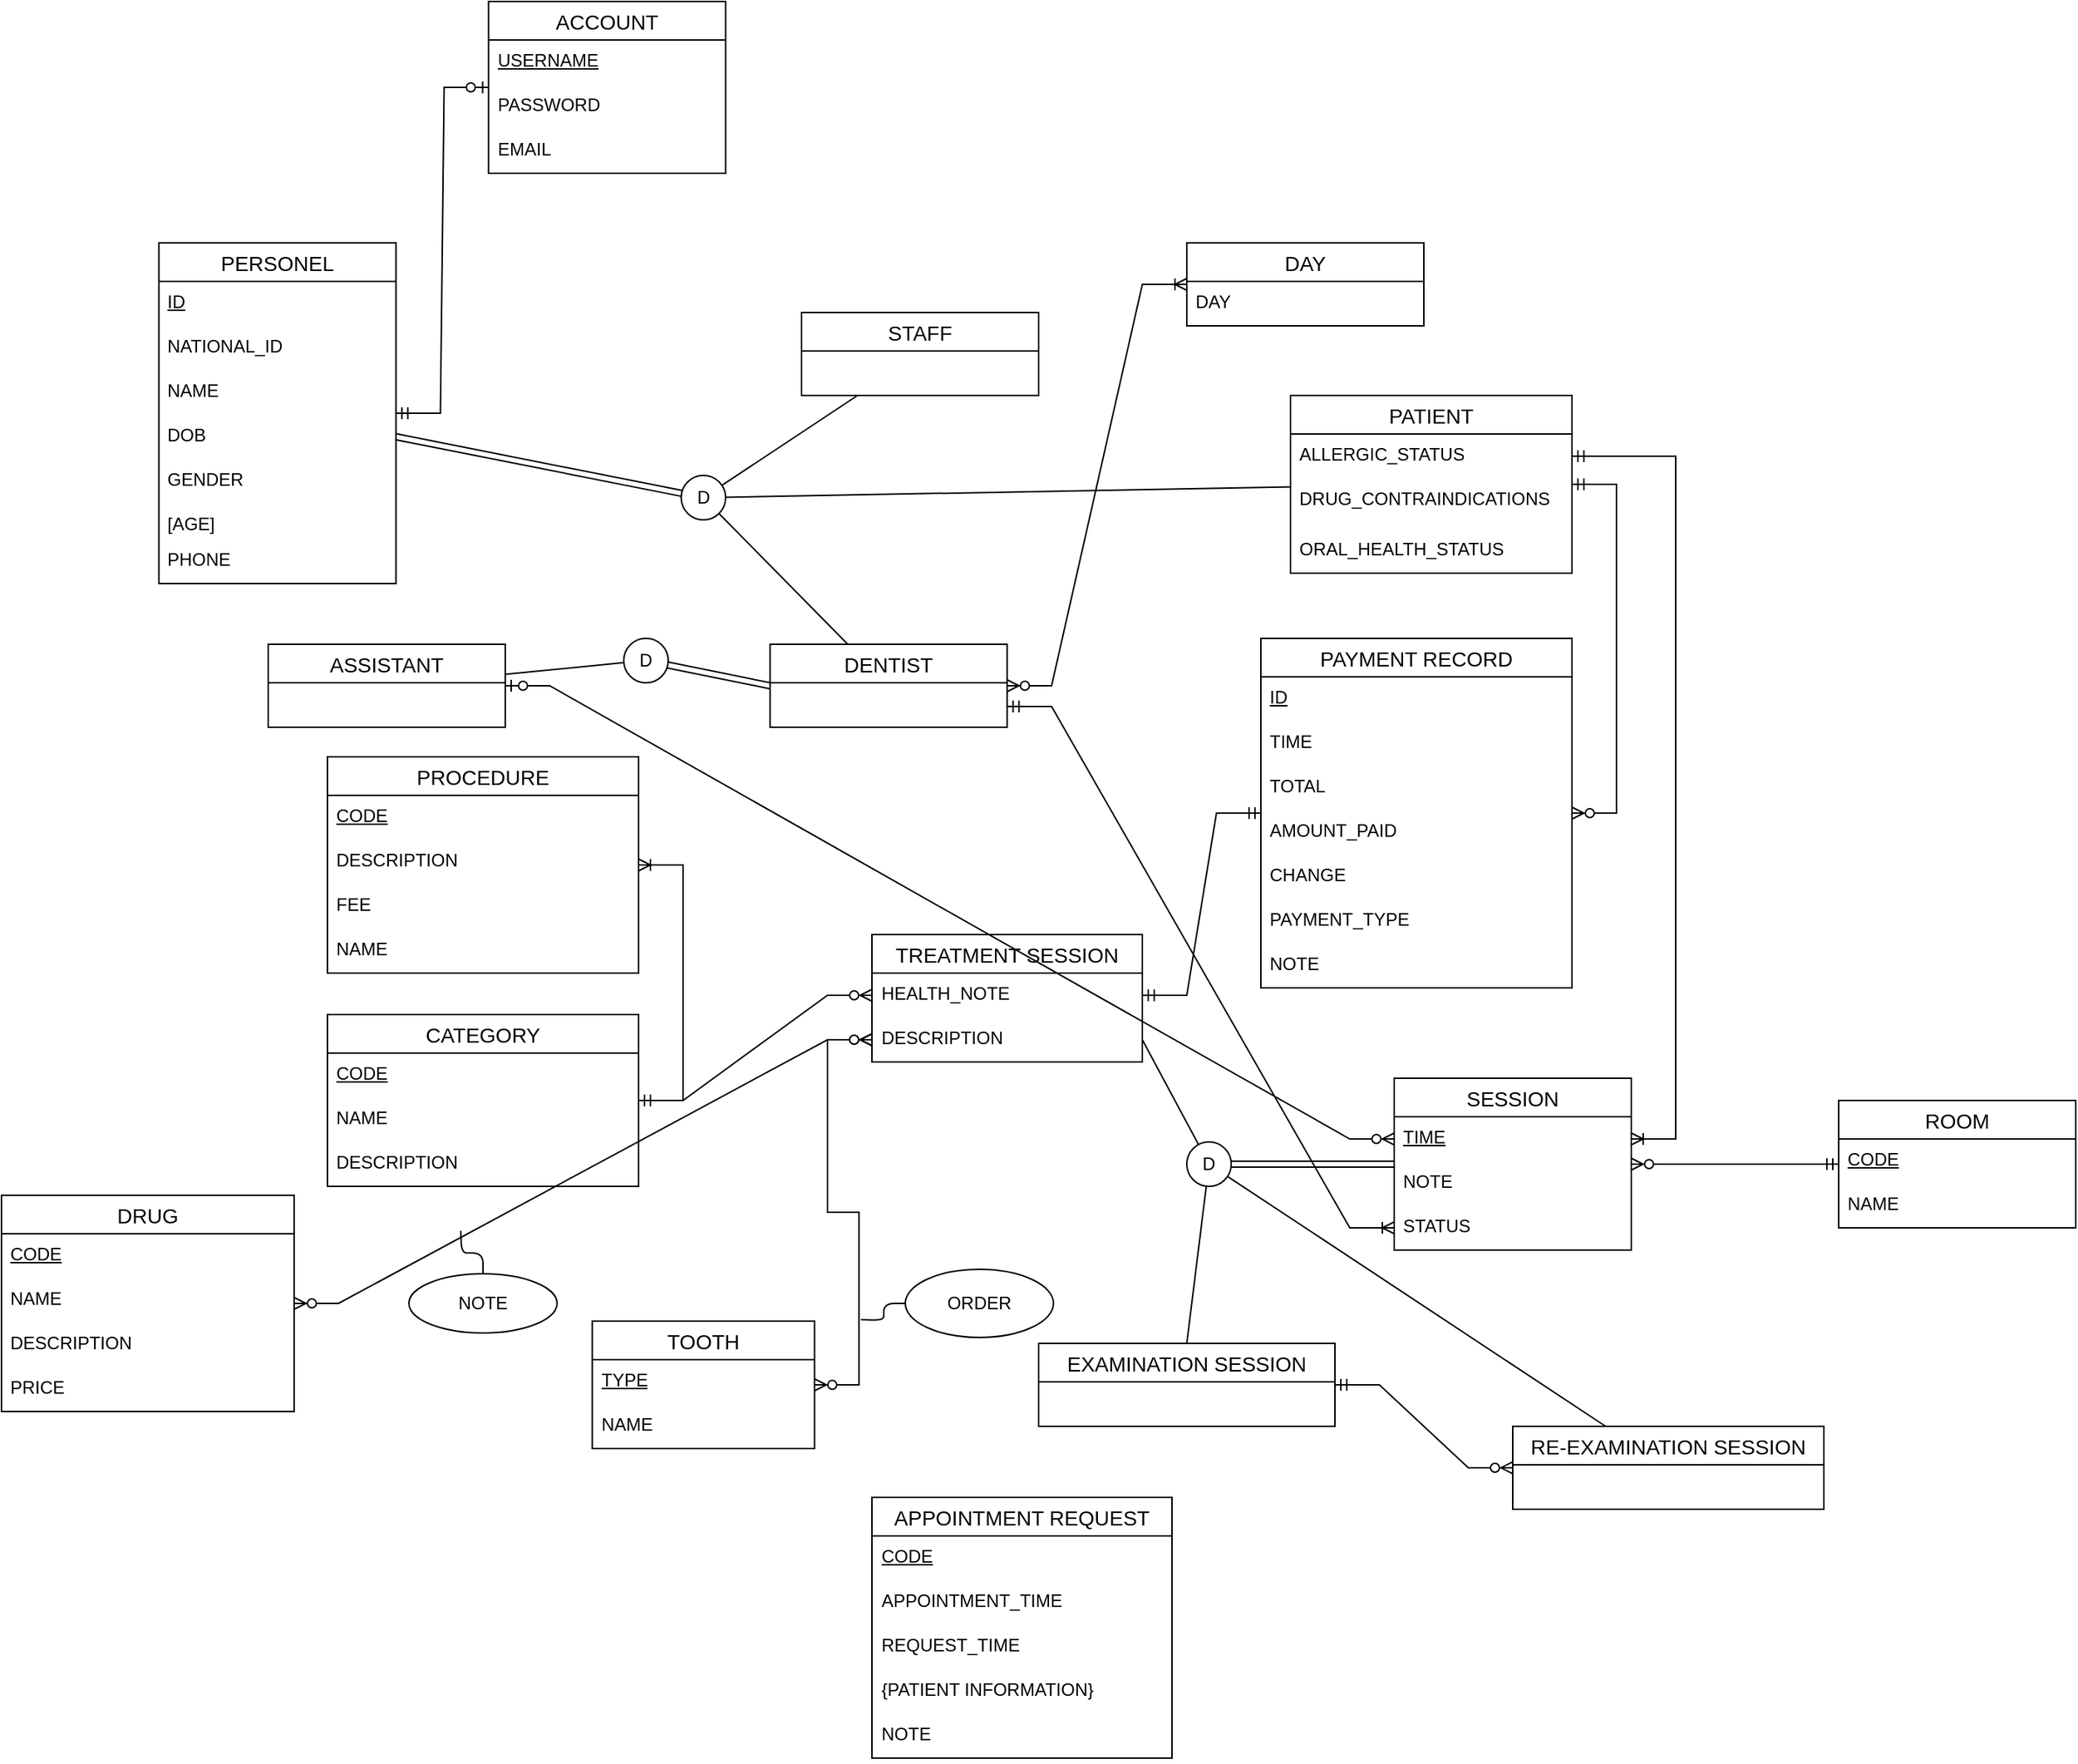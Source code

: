 <mxfile version="21.6.5" type="device">
  <diagram name="Page-1" id="1ZqelRtR58Mp4bGrBmQF">
    <mxGraphModel dx="1105" dy="656" grid="1" gridSize="10" guides="1" tooltips="1" connect="1" arrows="1" fold="1" page="1" pageScale="1" pageWidth="850" pageHeight="1100" background="none" math="0" shadow="0">
      <root>
        <mxCell id="0" />
        <mxCell id="1" parent="0" />
        <mxCell id="TScpjYr6p5Fea-ma_9VI-13" value="DENTIST" style="swimlane;fontStyle=0;childLayout=stackLayout;horizontal=1;startSize=26;horizontalStack=0;resizeParent=1;resizeParentMax=0;resizeLast=0;collapsible=1;marginBottom=0;align=center;fontSize=14;" parent="1" vertex="1">
          <mxGeometry x="648.75" y="1044" width="160" height="56" as="geometry" />
        </mxCell>
        <mxCell id="TScpjYr6p5Fea-ma_9VI-52" value="ROOM" style="swimlane;fontStyle=0;childLayout=stackLayout;horizontal=1;startSize=26;horizontalStack=0;resizeParent=1;resizeParentMax=0;resizeLast=0;collapsible=1;marginBottom=0;align=center;fontSize=14;" parent="1" vertex="1">
          <mxGeometry x="1370" y="1352" width="160" height="86" as="geometry" />
        </mxCell>
        <mxCell id="TScpjYr6p5Fea-ma_9VI-53" value="&lt;u&gt;CODE&lt;/u&gt;" style="text;strokeColor=none;fillColor=none;spacingLeft=4;spacingRight=4;overflow=hidden;rotatable=0;points=[[0,0.5],[1,0.5]];portConstraint=eastwest;fontSize=12;whiteSpace=wrap;html=1;" parent="TScpjYr6p5Fea-ma_9VI-52" vertex="1">
          <mxGeometry y="26" width="160" height="30" as="geometry" />
        </mxCell>
        <mxCell id="2ctIC8E9U0INF1ZIrR8m-14" value="NAME" style="text;strokeColor=none;fillColor=none;spacingLeft=4;spacingRight=4;overflow=hidden;rotatable=0;points=[[0,0.5],[1,0.5]];portConstraint=eastwest;fontSize=12;whiteSpace=wrap;html=1;" parent="TScpjYr6p5Fea-ma_9VI-52" vertex="1">
          <mxGeometry y="56" width="160" height="30" as="geometry" />
        </mxCell>
        <mxCell id="TScpjYr6p5Fea-ma_9VI-64" value="PATIENT" style="swimlane;fontStyle=0;childLayout=stackLayout;horizontal=1;startSize=26;horizontalStack=0;resizeParent=1;resizeParentMax=0;resizeLast=0;collapsible=1;marginBottom=0;align=center;fontSize=14;" parent="1" vertex="1">
          <mxGeometry x="1000" y="876" width="190" height="120" as="geometry" />
        </mxCell>
        <mxCell id="tFlB_O44RkPan1QI3NoO-107" value="ALLERGIC_STATUS" style="text;strokeColor=none;fillColor=none;spacingLeft=4;spacingRight=4;overflow=hidden;rotatable=0;points=[[0,0.5],[1,0.5]];portConstraint=eastwest;fontSize=12;whiteSpace=wrap;html=1;" parent="TScpjYr6p5Fea-ma_9VI-64" vertex="1">
          <mxGeometry y="26" width="190" height="30" as="geometry" />
        </mxCell>
        <mxCell id="tFlB_O44RkPan1QI3NoO-108" value="DRUG_CONTRAINDICATIONS" style="text;strokeColor=none;fillColor=none;spacingLeft=4;spacingRight=4;overflow=hidden;rotatable=0;points=[[0,0.5],[1,0.5]];portConstraint=eastwest;fontSize=12;whiteSpace=wrap;html=1;" parent="TScpjYr6p5Fea-ma_9VI-64" vertex="1">
          <mxGeometry y="56" width="190" height="34" as="geometry" />
        </mxCell>
        <mxCell id="tFlB_O44RkPan1QI3NoO-109" value="ORAL_HEALTH_STATUS" style="text;strokeColor=none;fillColor=none;spacingLeft=4;spacingRight=4;overflow=hidden;rotatable=0;points=[[0,0.5],[1,0.5]];portConstraint=eastwest;fontSize=12;whiteSpace=wrap;html=1;" parent="TScpjYr6p5Fea-ma_9VI-64" vertex="1">
          <mxGeometry y="90" width="190" height="30" as="geometry" />
        </mxCell>
        <mxCell id="TScpjYr6p5Fea-ma_9VI-93" value="PAYMENT RECORD" style="swimlane;fontStyle=0;childLayout=stackLayout;horizontal=1;startSize=26;horizontalStack=0;resizeParent=1;resizeParentMax=0;resizeLast=0;collapsible=1;marginBottom=0;align=center;fontSize=14;" parent="1" vertex="1">
          <mxGeometry x="980" y="1040" width="210" height="236" as="geometry" />
        </mxCell>
        <mxCell id="2ctIC8E9U0INF1ZIrR8m-19" value="&lt;u&gt;ID&lt;/u&gt;" style="text;strokeColor=none;fillColor=none;spacingLeft=4;spacingRight=4;overflow=hidden;rotatable=0;points=[[0,0.5],[1,0.5]];portConstraint=eastwest;fontSize=12;whiteSpace=wrap;html=1;" parent="TScpjYr6p5Fea-ma_9VI-93" vertex="1">
          <mxGeometry y="26" width="210" height="30" as="geometry" />
        </mxCell>
        <mxCell id="TScpjYr6p5Fea-ma_9VI-94" value="TIME" style="text;strokeColor=none;fillColor=none;spacingLeft=4;spacingRight=4;overflow=hidden;rotatable=0;points=[[0,0.5],[1,0.5]];portConstraint=eastwest;fontSize=12;whiteSpace=wrap;html=1;" parent="TScpjYr6p5Fea-ma_9VI-93" vertex="1">
          <mxGeometry y="56" width="210" height="30" as="geometry" />
        </mxCell>
        <mxCell id="TScpjYr6p5Fea-ma_9VI-95" value="TOTAL" style="text;strokeColor=none;fillColor=none;spacingLeft=4;spacingRight=4;overflow=hidden;rotatable=0;points=[[0,0.5],[1,0.5]];portConstraint=eastwest;fontSize=12;whiteSpace=wrap;html=1;" parent="TScpjYr6p5Fea-ma_9VI-93" vertex="1">
          <mxGeometry y="86" width="210" height="30" as="geometry" />
        </mxCell>
        <mxCell id="TScpjYr6p5Fea-ma_9VI-96" value="AMOUNT_PAID" style="text;strokeColor=none;fillColor=none;spacingLeft=4;spacingRight=4;overflow=hidden;rotatable=0;points=[[0,0.5],[1,0.5]];portConstraint=eastwest;fontSize=12;whiteSpace=wrap;html=1;" parent="TScpjYr6p5Fea-ma_9VI-93" vertex="1">
          <mxGeometry y="116" width="210" height="30" as="geometry" />
        </mxCell>
        <mxCell id="TScpjYr6p5Fea-ma_9VI-97" value="CHANGE" style="text;strokeColor=none;fillColor=none;spacingLeft=4;spacingRight=4;overflow=hidden;rotatable=0;points=[[0,0.5],[1,0.5]];portConstraint=eastwest;fontSize=12;whiteSpace=wrap;html=1;" parent="TScpjYr6p5Fea-ma_9VI-93" vertex="1">
          <mxGeometry y="146" width="210" height="30" as="geometry" />
        </mxCell>
        <mxCell id="TScpjYr6p5Fea-ma_9VI-98" value="PAYMENT_TYPE" style="text;strokeColor=none;fillColor=none;spacingLeft=4;spacingRight=4;overflow=hidden;rotatable=0;points=[[0,0.5],[1,0.5]];portConstraint=eastwest;fontSize=12;whiteSpace=wrap;html=1;" parent="TScpjYr6p5Fea-ma_9VI-93" vertex="1">
          <mxGeometry y="176" width="210" height="30" as="geometry" />
        </mxCell>
        <mxCell id="4" value="NOTE" style="text;strokeColor=none;fillColor=none;spacingLeft=4;spacingRight=4;overflow=hidden;rotatable=0;points=[[0,0.5],[1,0.5]];portConstraint=eastwest;fontSize=12;whiteSpace=wrap;html=1;" parent="TScpjYr6p5Fea-ma_9VI-93" vertex="1">
          <mxGeometry y="206" width="210" height="30" as="geometry" />
        </mxCell>
        <mxCell id="TScpjYr6p5Fea-ma_9VI-100" value="APPOINTMENT REQUEST" style="swimlane;fontStyle=0;childLayout=stackLayout;horizontal=1;startSize=26;horizontalStack=0;resizeParent=1;resizeParentMax=0;resizeLast=0;collapsible=1;marginBottom=0;align=center;fontSize=14;" parent="1" vertex="1">
          <mxGeometry x="717.5" y="1620" width="202.5" height="176" as="geometry" />
        </mxCell>
        <mxCell id="tFlB_O44RkPan1QI3NoO-69" value="&lt;u&gt;CODE&lt;/u&gt;" style="text;strokeColor=none;fillColor=none;spacingLeft=4;spacingRight=4;overflow=hidden;rotatable=0;points=[[0,0.5],[1,0.5]];portConstraint=eastwest;fontSize=12;whiteSpace=wrap;html=1;" parent="TScpjYr6p5Fea-ma_9VI-100" vertex="1">
          <mxGeometry y="26" width="202.5" height="30" as="geometry" />
        </mxCell>
        <mxCell id="2ctIC8E9U0INF1ZIrR8m-20" value="&lt;span&gt;APPOINTMENT_TIME&lt;/span&gt;" style="text;strokeColor=none;fillColor=none;spacingLeft=4;spacingRight=4;overflow=hidden;rotatable=0;points=[[0,0.5],[1,0.5]];portConstraint=eastwest;fontSize=12;whiteSpace=wrap;html=1;fontStyle=0" parent="TScpjYr6p5Fea-ma_9VI-100" vertex="1">
          <mxGeometry y="56" width="202.5" height="30" as="geometry" />
        </mxCell>
        <mxCell id="tFlB_O44RkPan1QI3NoO-141" value="REQUEST_TIME" style="text;strokeColor=none;fillColor=none;spacingLeft=4;spacingRight=4;overflow=hidden;rotatable=0;points=[[0,0.5],[1,0.5]];portConstraint=eastwest;fontSize=12;whiteSpace=wrap;html=1;fontStyle=0" parent="TScpjYr6p5Fea-ma_9VI-100" vertex="1">
          <mxGeometry y="86" width="202.5" height="30" as="geometry" />
        </mxCell>
        <mxCell id="TScpjYr6p5Fea-ma_9VI-101" value="{PATIENT INFORMATION}" style="text;strokeColor=none;fillColor=none;spacingLeft=4;spacingRight=4;overflow=hidden;rotatable=0;points=[[0,0.5],[1,0.5]];portConstraint=eastwest;fontSize=12;whiteSpace=wrap;html=1;" parent="TScpjYr6p5Fea-ma_9VI-100" vertex="1">
          <mxGeometry y="116" width="202.5" height="30" as="geometry" />
        </mxCell>
        <mxCell id="tFlB_O44RkPan1QI3NoO-68" value="NOTE" style="text;strokeColor=none;fillColor=none;spacingLeft=4;spacingRight=4;overflow=hidden;rotatable=0;points=[[0,0.5],[1,0.5]];portConstraint=eastwest;fontSize=12;whiteSpace=wrap;html=1;" parent="TScpjYr6p5Fea-ma_9VI-100" vertex="1">
          <mxGeometry y="146" width="202.5" height="30" as="geometry" />
        </mxCell>
        <mxCell id="2ctIC8E9U0INF1ZIrR8m-1" value="STAFF" style="swimlane;fontStyle=0;childLayout=stackLayout;horizontal=1;startSize=26;horizontalStack=0;resizeParent=1;resizeParentMax=0;resizeLast=0;collapsible=1;marginBottom=0;align=center;fontSize=14;" parent="1" vertex="1">
          <mxGeometry x="670" y="820" width="160" height="56" as="geometry" />
        </mxCell>
        <mxCell id="2ctIC8E9U0INF1ZIrR8m-5" value="PERSONEL" style="swimlane;fontStyle=0;childLayout=stackLayout;horizontal=1;startSize=26;horizontalStack=0;resizeParent=1;resizeParentMax=0;resizeLast=0;collapsible=1;marginBottom=0;align=center;fontSize=14;" parent="1" vertex="1">
          <mxGeometry x="236.25" y="773" width="160" height="230" as="geometry" />
        </mxCell>
        <mxCell id="2ctIC8E9U0INF1ZIrR8m-6" value="&lt;u&gt;ID&lt;/u&gt;" style="text;strokeColor=none;fillColor=none;spacingLeft=4;spacingRight=4;overflow=hidden;rotatable=0;points=[[0,0.5],[1,0.5]];portConstraint=eastwest;fontSize=12;whiteSpace=wrap;html=1;" parent="2ctIC8E9U0INF1ZIrR8m-5" vertex="1">
          <mxGeometry y="26" width="160" height="30" as="geometry" />
        </mxCell>
        <mxCell id="2ctIC8E9U0INF1ZIrR8m-7" value="NATIONAL_ID" style="text;strokeColor=none;fillColor=none;spacingLeft=4;spacingRight=4;overflow=hidden;rotatable=0;points=[[0,0.5],[1,0.5]];portConstraint=eastwest;fontSize=12;whiteSpace=wrap;html=1;" parent="2ctIC8E9U0INF1ZIrR8m-5" vertex="1">
          <mxGeometry y="56" width="160" height="30" as="geometry" />
        </mxCell>
        <mxCell id="2ctIC8E9U0INF1ZIrR8m-8" value="NAME" style="text;strokeColor=none;fillColor=none;spacingLeft=4;spacingRight=4;overflow=hidden;rotatable=0;points=[[0,0.5],[1,0.5]];portConstraint=eastwest;fontSize=12;whiteSpace=wrap;html=1;" parent="2ctIC8E9U0INF1ZIrR8m-5" vertex="1">
          <mxGeometry y="86" width="160" height="30" as="geometry" />
        </mxCell>
        <mxCell id="2ctIC8E9U0INF1ZIrR8m-11" value="DOB" style="text;strokeColor=none;fillColor=none;spacingLeft=4;spacingRight=4;overflow=hidden;rotatable=0;points=[[0,0.5],[1,0.5]];portConstraint=eastwest;fontSize=12;whiteSpace=wrap;html=1;" parent="2ctIC8E9U0INF1ZIrR8m-5" vertex="1">
          <mxGeometry y="116" width="160" height="30" as="geometry" />
        </mxCell>
        <mxCell id="tFlB_O44RkPan1QI3NoO-49" value="GENDER" style="text;strokeColor=none;fillColor=none;spacingLeft=4;spacingRight=4;overflow=hidden;rotatable=0;points=[[0,0.5],[1,0.5]];portConstraint=eastwest;fontSize=12;whiteSpace=wrap;html=1;" parent="2ctIC8E9U0INF1ZIrR8m-5" vertex="1">
          <mxGeometry y="146" width="160" height="30" as="geometry" />
        </mxCell>
        <mxCell id="tFlB_O44RkPan1QI3NoO-117" value="[AGE]" style="text;strokeColor=none;fillColor=none;spacingLeft=4;spacingRight=4;overflow=hidden;rotatable=0;points=[[0,0.5],[1,0.5]];portConstraint=eastwest;fontSize=12;whiteSpace=wrap;html=1;" parent="2ctIC8E9U0INF1ZIrR8m-5" vertex="1">
          <mxGeometry y="176" width="160" height="24" as="geometry" />
        </mxCell>
        <mxCell id="3" value="PHONE" style="text;strokeColor=none;fillColor=none;spacingLeft=4;spacingRight=4;overflow=hidden;rotatable=0;points=[[0,0.5],[1,0.5]];portConstraint=eastwest;fontSize=12;whiteSpace=wrap;html=1;" parent="2ctIC8E9U0INF1ZIrR8m-5" vertex="1">
          <mxGeometry y="200" width="160" height="30" as="geometry" />
        </mxCell>
        <mxCell id="2ctIC8E9U0INF1ZIrR8m-22" value="DAY" style="swimlane;fontStyle=0;childLayout=stackLayout;horizontal=1;startSize=26;horizontalStack=0;resizeParent=1;resizeParentMax=0;resizeLast=0;collapsible=1;marginBottom=0;align=center;fontSize=14;" parent="1" vertex="1">
          <mxGeometry x="930" y="773" width="160" height="56" as="geometry" />
        </mxCell>
        <mxCell id="2ctIC8E9U0INF1ZIrR8m-23" value="DAY" style="text;strokeColor=none;fillColor=none;spacingLeft=4;spacingRight=4;overflow=hidden;rotatable=0;points=[[0,0.5],[1,0.5]];portConstraint=eastwest;fontSize=12;whiteSpace=wrap;html=1;" parent="2ctIC8E9U0INF1ZIrR8m-22" vertex="1">
          <mxGeometry y="26" width="160" height="30" as="geometry" />
        </mxCell>
        <mxCell id="tFlB_O44RkPan1QI3NoO-11" value="TREATMENT SESSION" style="swimlane;fontStyle=0;childLayout=stackLayout;horizontal=1;startSize=26;horizontalStack=0;resizeParent=1;resizeParentMax=0;resizeLast=0;collapsible=1;marginBottom=0;align=center;fontSize=14;" parent="1" vertex="1">
          <mxGeometry x="717.5" y="1240" width="182.5" height="86" as="geometry" />
        </mxCell>
        <mxCell id="tFlB_O44RkPan1QI3NoO-12" value="HEALTH_NOTE" style="text;strokeColor=none;fillColor=none;spacingLeft=4;spacingRight=4;overflow=hidden;rotatable=0;points=[[0,0.5],[1,0.5]];portConstraint=eastwest;fontSize=12;whiteSpace=wrap;html=1;" parent="tFlB_O44RkPan1QI3NoO-11" vertex="1">
          <mxGeometry y="26" width="182.5" height="30" as="geometry" />
        </mxCell>
        <mxCell id="tFlB_O44RkPan1QI3NoO-96" value="DESCRIPTION" style="text;strokeColor=none;fillColor=none;spacingLeft=4;spacingRight=4;overflow=hidden;rotatable=0;points=[[0,0.5],[1,0.5]];portConstraint=eastwest;fontSize=12;whiteSpace=wrap;html=1;" parent="tFlB_O44RkPan1QI3NoO-11" vertex="1">
          <mxGeometry y="56" width="182.5" height="30" as="geometry" />
        </mxCell>
        <mxCell id="tFlB_O44RkPan1QI3NoO-19" value="CATEGORY" style="swimlane;fontStyle=0;childLayout=stackLayout;horizontal=1;startSize=26;horizontalStack=0;resizeParent=1;resizeParentMax=0;resizeLast=0;collapsible=1;marginBottom=0;align=center;fontSize=14;" parent="1" vertex="1">
          <mxGeometry x="350" y="1294" width="210" height="116" as="geometry" />
        </mxCell>
        <mxCell id="tFlB_O44RkPan1QI3NoO-20" value="&lt;u&gt;CODE&lt;/u&gt;" style="text;strokeColor=none;fillColor=none;spacingLeft=4;spacingRight=4;overflow=hidden;rotatable=0;points=[[0,0.5],[1,0.5]];portConstraint=eastwest;fontSize=12;whiteSpace=wrap;html=1;" parent="tFlB_O44RkPan1QI3NoO-19" vertex="1">
          <mxGeometry y="26" width="210" height="30" as="geometry" />
        </mxCell>
        <mxCell id="dPmDBc9KIw9kbBb1pNCt-47" value="NAME" style="text;strokeColor=none;fillColor=none;spacingLeft=4;spacingRight=4;overflow=hidden;rotatable=0;points=[[0,0.5],[1,0.5]];portConstraint=eastwest;fontSize=12;whiteSpace=wrap;html=1;" parent="tFlB_O44RkPan1QI3NoO-19" vertex="1">
          <mxGeometry y="56" width="210" height="30" as="geometry" />
        </mxCell>
        <mxCell id="rTvoOdT0h46K-Jxe7cBr-51" value="DESCRIPTION" style="text;strokeColor=none;fillColor=none;spacingLeft=4;spacingRight=4;overflow=hidden;rotatable=0;points=[[0,0.5],[1,0.5]];portConstraint=eastwest;fontSize=12;whiteSpace=wrap;html=1;" vertex="1" parent="tFlB_O44RkPan1QI3NoO-19">
          <mxGeometry y="86" width="210" height="30" as="geometry" />
        </mxCell>
        <mxCell id="tFlB_O44RkPan1QI3NoO-21" value="PROCEDURE" style="swimlane;fontStyle=0;childLayout=stackLayout;horizontal=1;startSize=26;horizontalStack=0;resizeParent=1;resizeParentMax=0;resizeLast=0;collapsible=1;marginBottom=0;align=center;fontSize=14;" parent="1" vertex="1">
          <mxGeometry x="350" y="1120" width="210" height="146" as="geometry" />
        </mxCell>
        <mxCell id="tFlB_O44RkPan1QI3NoO-22" value="&lt;u&gt;CODE&lt;/u&gt;" style="text;strokeColor=none;fillColor=none;spacingLeft=4;spacingRight=4;overflow=hidden;rotatable=0;points=[[0,0.5],[1,0.5]];portConstraint=eastwest;fontSize=12;whiteSpace=wrap;html=1;" parent="tFlB_O44RkPan1QI3NoO-21" vertex="1">
          <mxGeometry y="26" width="210" height="30" as="geometry" />
        </mxCell>
        <mxCell id="tFlB_O44RkPan1QI3NoO-23" value="DESCRIPTION" style="text;strokeColor=none;fillColor=none;spacingLeft=4;spacingRight=4;overflow=hidden;rotatable=0;points=[[0,0.5],[1,0.5]];portConstraint=eastwest;fontSize=12;whiteSpace=wrap;html=1;" parent="tFlB_O44RkPan1QI3NoO-21" vertex="1">
          <mxGeometry y="56" width="210" height="30" as="geometry" />
        </mxCell>
        <mxCell id="tFlB_O44RkPan1QI3NoO-27" value="FEE" style="text;strokeColor=none;fillColor=none;spacingLeft=4;spacingRight=4;overflow=hidden;rotatable=0;points=[[0,0.5],[1,0.5]];portConstraint=eastwest;fontSize=12;whiteSpace=wrap;html=1;" parent="tFlB_O44RkPan1QI3NoO-21" vertex="1">
          <mxGeometry y="86" width="210" height="30" as="geometry" />
        </mxCell>
        <mxCell id="rTvoOdT0h46K-Jxe7cBr-52" value="NAME" style="text;strokeColor=none;fillColor=none;spacingLeft=4;spacingRight=4;overflow=hidden;rotatable=0;points=[[0,0.5],[1,0.5]];portConstraint=eastwest;fontSize=12;whiteSpace=wrap;html=1;" vertex="1" parent="tFlB_O44RkPan1QI3NoO-21">
          <mxGeometry y="116" width="210" height="30" as="geometry" />
        </mxCell>
        <mxCell id="tFlB_O44RkPan1QI3NoO-24" value="TOOTH" style="swimlane;fontStyle=0;childLayout=stackLayout;horizontal=1;startSize=26;horizontalStack=0;resizeParent=1;resizeParentMax=0;resizeLast=0;collapsible=1;marginBottom=0;align=center;fontSize=14;" parent="1" vertex="1">
          <mxGeometry x="528.75" y="1501" width="150" height="86" as="geometry" />
        </mxCell>
        <mxCell id="tFlB_O44RkPan1QI3NoO-25" value="&lt;u&gt;TYPE&lt;/u&gt;" style="text;strokeColor=none;fillColor=none;spacingLeft=4;spacingRight=4;overflow=hidden;rotatable=0;points=[[0,0.5],[1,0.5]];portConstraint=eastwest;fontSize=12;whiteSpace=wrap;html=1;" parent="tFlB_O44RkPan1QI3NoO-24" vertex="1">
          <mxGeometry y="26" width="150" height="30" as="geometry" />
        </mxCell>
        <mxCell id="rTvoOdT0h46K-Jxe7cBr-54" value="NAME" style="text;strokeColor=none;fillColor=none;spacingLeft=4;spacingRight=4;overflow=hidden;rotatable=0;points=[[0,0.5],[1,0.5]];portConstraint=eastwest;fontSize=12;whiteSpace=wrap;html=1;" vertex="1" parent="tFlB_O44RkPan1QI3NoO-24">
          <mxGeometry y="56" width="150" height="30" as="geometry" />
        </mxCell>
        <mxCell id="tFlB_O44RkPan1QI3NoO-32" value="" style="edgeStyle=entityRelationEdgeStyle;fontSize=12;html=1;endArrow=ERoneToMany;startArrow=ERmandOne;rounded=0;" parent="1" source="tFlB_O44RkPan1QI3NoO-19" target="tFlB_O44RkPan1QI3NoO-21" edge="1">
          <mxGeometry width="100" height="100" relative="1" as="geometry">
            <mxPoint x="670" y="1338" as="sourcePoint" />
            <mxPoint x="870" y="1268" as="targetPoint" />
          </mxGeometry>
        </mxCell>
        <mxCell id="tFlB_O44RkPan1QI3NoO-38" value="ASSISTANT" style="swimlane;fontStyle=0;childLayout=stackLayout;horizontal=1;startSize=26;horizontalStack=0;resizeParent=1;resizeParentMax=0;resizeLast=0;collapsible=1;marginBottom=0;align=center;fontSize=14;" parent="1" vertex="1">
          <mxGeometry x="310" y="1044" width="160" height="56" as="geometry" />
        </mxCell>
        <mxCell id="tFlB_O44RkPan1QI3NoO-40" value="" style="edgeStyle=entityRelationEdgeStyle;fontSize=12;html=1;endArrow=ERoneToMany;startArrow=ERmandOne;rounded=0;exitX=1;exitY=0.75;exitDx=0;exitDy=0;" parent="1" source="TScpjYr6p5Fea-ma_9VI-13" target="rTvoOdT0h46K-Jxe7cBr-49" edge="1">
          <mxGeometry width="100" height="100" relative="1" as="geometry">
            <mxPoint x="840" y="1230" as="sourcePoint" />
            <mxPoint x="940" y="1130" as="targetPoint" />
          </mxGeometry>
        </mxCell>
        <mxCell id="tFlB_O44RkPan1QI3NoO-42" value="ACCOUNT" style="swimlane;fontStyle=0;childLayout=stackLayout;horizontal=1;startSize=26;horizontalStack=0;resizeParent=1;resizeParentMax=0;resizeLast=0;collapsible=1;marginBottom=0;align=center;fontSize=14;" parent="1" vertex="1">
          <mxGeometry x="458.75" y="610" width="160" height="116" as="geometry" />
        </mxCell>
        <mxCell id="tFlB_O44RkPan1QI3NoO-43" value="&lt;u&gt;USERNAME&lt;/u&gt;" style="text;strokeColor=none;fillColor=none;spacingLeft=4;spacingRight=4;overflow=hidden;rotatable=0;points=[[0,0.5],[1,0.5]];portConstraint=eastwest;fontSize=12;whiteSpace=wrap;html=1;" parent="tFlB_O44RkPan1QI3NoO-42" vertex="1">
          <mxGeometry y="26" width="160" height="30" as="geometry" />
        </mxCell>
        <mxCell id="tFlB_O44RkPan1QI3NoO-44" value="PASSWORD" style="text;strokeColor=none;fillColor=none;spacingLeft=4;spacingRight=4;overflow=hidden;rotatable=0;points=[[0,0.5],[1,0.5]];portConstraint=eastwest;fontSize=12;whiteSpace=wrap;html=1;" parent="tFlB_O44RkPan1QI3NoO-42" vertex="1">
          <mxGeometry y="56" width="160" height="30" as="geometry" />
        </mxCell>
        <mxCell id="tFlB_O44RkPan1QI3NoO-47" value="EMAIL" style="text;strokeColor=none;fillColor=none;spacingLeft=4;spacingRight=4;overflow=hidden;rotatable=0;points=[[0,0.5],[1,0.5]];portConstraint=eastwest;fontSize=12;whiteSpace=wrap;html=1;" parent="tFlB_O44RkPan1QI3NoO-42" vertex="1">
          <mxGeometry y="86" width="160" height="30" as="geometry" />
        </mxCell>
        <mxCell id="tFlB_O44RkPan1QI3NoO-51" value="DRUG" style="swimlane;fontStyle=0;childLayout=stackLayout;horizontal=1;startSize=26;horizontalStack=0;resizeParent=1;resizeParentMax=0;resizeLast=0;collapsible=1;marginBottom=0;align=center;fontSize=14;" parent="1" vertex="1">
          <mxGeometry x="130" y="1416" width="197.5" height="146" as="geometry" />
        </mxCell>
        <mxCell id="tFlB_O44RkPan1QI3NoO-52" value="CODE" style="text;strokeColor=none;fillColor=none;spacingLeft=4;spacingRight=4;overflow=hidden;rotatable=0;points=[[0,0.5],[1,0.5]];portConstraint=eastwest;fontSize=12;whiteSpace=wrap;html=1;fontStyle=4" parent="tFlB_O44RkPan1QI3NoO-51" vertex="1">
          <mxGeometry y="26" width="197.5" height="30" as="geometry" />
        </mxCell>
        <mxCell id="tFlB_O44RkPan1QI3NoO-53" value="NAME" style="text;strokeColor=none;fillColor=none;spacingLeft=4;spacingRight=4;overflow=hidden;rotatable=0;points=[[0,0.5],[1,0.5]];portConstraint=eastwest;fontSize=12;whiteSpace=wrap;html=1;" parent="tFlB_O44RkPan1QI3NoO-51" vertex="1">
          <mxGeometry y="56" width="197.5" height="30" as="geometry" />
        </mxCell>
        <mxCell id="tFlB_O44RkPan1QI3NoO-54" value="DESCRIPTION" style="text;strokeColor=none;fillColor=none;spacingLeft=4;spacingRight=4;overflow=hidden;rotatable=0;points=[[0,0.5],[1,0.5]];portConstraint=eastwest;fontSize=12;whiteSpace=wrap;html=1;" parent="tFlB_O44RkPan1QI3NoO-51" vertex="1">
          <mxGeometry y="86" width="197.5" height="30" as="geometry" />
        </mxCell>
        <mxCell id="tFlB_O44RkPan1QI3NoO-101" value="PRICE" style="text;strokeColor=none;fillColor=none;spacingLeft=4;spacingRight=4;overflow=hidden;rotatable=0;points=[[0,0.5],[1,0.5]];portConstraint=eastwest;fontSize=12;whiteSpace=wrap;html=1;" parent="tFlB_O44RkPan1QI3NoO-51" vertex="1">
          <mxGeometry y="116" width="197.5" height="30" as="geometry" />
        </mxCell>
        <mxCell id="tFlB_O44RkPan1QI3NoO-77" value="" style="edgeStyle=entityRelationEdgeStyle;fontSize=12;html=1;endArrow=ERmandOne;startArrow=ERmandOne;rounded=0;" parent="1" source="tFlB_O44RkPan1QI3NoO-12" target="TScpjYr6p5Fea-ma_9VI-93" edge="1">
          <mxGeometry width="100" height="100" relative="1" as="geometry">
            <mxPoint x="900.0" y="1311" as="sourcePoint" />
            <mxPoint x="970" y="818" as="targetPoint" />
          </mxGeometry>
        </mxCell>
        <mxCell id="tFlB_O44RkPan1QI3NoO-89" value="RE-EXAMINATION SESSION" style="swimlane;fontStyle=0;childLayout=stackLayout;horizontal=1;startSize=26;horizontalStack=0;resizeParent=1;resizeParentMax=0;resizeLast=0;collapsible=1;marginBottom=0;align=center;fontSize=14;" parent="1" vertex="1">
          <mxGeometry x="1150" y="1572" width="210" height="56" as="geometry" />
        </mxCell>
        <mxCell id="tFlB_O44RkPan1QI3NoO-97" value="" style="edgeStyle=entityRelationEdgeStyle;fontSize=12;html=1;endArrow=ERzeroToMany;startArrow=ERmandOne;rounded=0;endFill=0;" parent="1" source="tFlB_O44RkPan1QI3NoO-19" target="tFlB_O44RkPan1QI3NoO-12" edge="1">
          <mxGeometry width="100" height="100" relative="1" as="geometry">
            <mxPoint x="650" y="1370" as="sourcePoint" />
            <mxPoint x="690" y="1450" as="targetPoint" />
          </mxGeometry>
        </mxCell>
        <mxCell id="47" style="edgeStyle=orthogonalEdgeStyle;html=1;startArrow=none;startFill=0;endArrow=none;endFill=0;" parent="1" source="tFlB_O44RkPan1QI3NoO-103" edge="1">
          <mxGeometry relative="1" as="geometry">
            <mxPoint x="710" y="1500" as="targetPoint" />
          </mxGeometry>
        </mxCell>
        <mxCell id="tFlB_O44RkPan1QI3NoO-103" value="ORDER" style="ellipse;whiteSpace=wrap;html=1;align=center;" parent="1" vertex="1">
          <mxGeometry x="740" y="1466" width="100" height="46" as="geometry" />
        </mxCell>
        <mxCell id="tFlB_O44RkPan1QI3NoO-122" value="EXAMINATION SESSION" style="swimlane;fontStyle=0;childLayout=stackLayout;horizontal=1;startSize=26;horizontalStack=0;resizeParent=1;resizeParentMax=0;resizeLast=0;collapsible=1;marginBottom=0;align=center;fontSize=14;" parent="1" vertex="1">
          <mxGeometry x="830" y="1516" width="200" height="56" as="geometry" />
        </mxCell>
        <mxCell id="tFlB_O44RkPan1QI3NoO-127" value="SESSION" style="swimlane;fontStyle=0;childLayout=stackLayout;horizontal=1;startSize=26;horizontalStack=0;resizeParent=1;resizeParentMax=0;resizeLast=0;collapsible=1;marginBottom=0;align=center;fontSize=14;" parent="1" vertex="1">
          <mxGeometry x="1070" y="1337" width="160" height="116" as="geometry" />
        </mxCell>
        <mxCell id="tFlB_O44RkPan1QI3NoO-128" value="&lt;u&gt;TIME&lt;/u&gt;" style="text;strokeColor=none;fillColor=none;spacingLeft=4;spacingRight=4;overflow=hidden;rotatable=0;points=[[0,0.5],[1,0.5]];portConstraint=eastwest;fontSize=12;whiteSpace=wrap;html=1;" parent="tFlB_O44RkPan1QI3NoO-127" vertex="1">
          <mxGeometry y="26" width="160" height="30" as="geometry" />
        </mxCell>
        <mxCell id="tFlB_O44RkPan1QI3NoO-136" value="NOTE" style="text;strokeColor=none;fillColor=none;spacingLeft=4;spacingRight=4;overflow=hidden;rotatable=0;points=[[0,0.5],[1,0.5]];portConstraint=eastwest;fontSize=12;whiteSpace=wrap;html=1;" parent="tFlB_O44RkPan1QI3NoO-127" vertex="1">
          <mxGeometry y="56" width="160" height="30" as="geometry" />
        </mxCell>
        <mxCell id="rTvoOdT0h46K-Jxe7cBr-49" value="STATUS" style="text;strokeColor=none;fillColor=none;spacingLeft=4;spacingRight=4;overflow=hidden;rotatable=0;points=[[0,0.5],[1,0.5]];portConstraint=eastwest;fontSize=12;whiteSpace=wrap;html=1;" vertex="1" parent="tFlB_O44RkPan1QI3NoO-127">
          <mxGeometry y="86" width="160" height="30" as="geometry" />
        </mxCell>
        <mxCell id="tFlB_O44RkPan1QI3NoO-135" value="" style="edgeStyle=entityRelationEdgeStyle;fontSize=12;html=1;endArrow=ERoneToMany;startArrow=ERmandOne;rounded=0;" parent="1" source="tFlB_O44RkPan1QI3NoO-107" target="tFlB_O44RkPan1QI3NoO-128" edge="1">
          <mxGeometry width="100" height="100" relative="1" as="geometry">
            <mxPoint x="1300" y="1290" as="sourcePoint" />
            <mxPoint x="1400" y="1190" as="targetPoint" />
          </mxGeometry>
        </mxCell>
        <mxCell id="46" style="edgeStyle=orthogonalEdgeStyle;html=1;startArrow=none;startFill=0;endArrow=none;endFill=0;" parent="1" source="10" edge="1">
          <mxGeometry relative="1" as="geometry">
            <mxPoint x="440" y="1440" as="targetPoint" />
          </mxGeometry>
        </mxCell>
        <mxCell id="10" value="NOTE" style="ellipse;whiteSpace=wrap;html=1;align=center;" parent="1" vertex="1">
          <mxGeometry x="405" y="1469" width="100" height="40" as="geometry" />
        </mxCell>
        <mxCell id="31" style="edgeStyle=none;html=1;entryX=0.5;entryY=0;entryDx=0;entryDy=0;startArrow=none;startFill=0;endArrow=none;endFill=0;startSize=13;endSize=12;" parent="1" source="30" target="tFlB_O44RkPan1QI3NoO-122" edge="1">
          <mxGeometry relative="1" as="geometry" />
        </mxCell>
        <mxCell id="32" style="edgeStyle=none;html=1;entryX=1;entryY=0.5;entryDx=0;entryDy=0;startArrow=none;startFill=0;endArrow=none;endFill=0;startSize=13;endSize=12;" parent="1" source="30" target="tFlB_O44RkPan1QI3NoO-96" edge="1">
          <mxGeometry relative="1" as="geometry" />
        </mxCell>
        <mxCell id="33" style="edgeStyle=none;html=1;startArrow=none;startFill=0;endArrow=none;endFill=0;shape=link;" parent="1" source="30" target="tFlB_O44RkPan1QI3NoO-127" edge="1">
          <mxGeometry relative="1" as="geometry" />
        </mxCell>
        <mxCell id="30" value="D" style="ellipse;whiteSpace=wrap;html=1;aspect=fixed;" parent="1" vertex="1">
          <mxGeometry x="930" y="1380" width="30" height="30" as="geometry" />
        </mxCell>
        <mxCell id="37" style="edgeStyle=none;html=1;startArrow=none;startFill=0;endArrow=none;endFill=0;" parent="1" source="30" target="tFlB_O44RkPan1QI3NoO-89" edge="1">
          <mxGeometry relative="1" as="geometry" />
        </mxCell>
        <mxCell id="39" style="edgeStyle=none;html=1;startArrow=none;startFill=0;endArrow=none;endFill=0;shape=link;" parent="1" source="38" target="2ctIC8E9U0INF1ZIrR8m-5" edge="1">
          <mxGeometry relative="1" as="geometry" />
        </mxCell>
        <mxCell id="40" style="edgeStyle=none;html=1;startArrow=none;startFill=0;endArrow=none;endFill=0;" parent="1" source="38" target="2ctIC8E9U0INF1ZIrR8m-1" edge="1">
          <mxGeometry relative="1" as="geometry" />
        </mxCell>
        <mxCell id="41" style="edgeStyle=none;html=1;startArrow=none;startFill=0;endArrow=none;endFill=0;" parent="1" source="38" target="TScpjYr6p5Fea-ma_9VI-13" edge="1">
          <mxGeometry relative="1" as="geometry" />
        </mxCell>
        <mxCell id="42" style="edgeStyle=none;html=1;startArrow=none;startFill=0;endArrow=none;endFill=0;" parent="1" source="38" target="TScpjYr6p5Fea-ma_9VI-64" edge="1">
          <mxGeometry relative="1" as="geometry" />
        </mxCell>
        <mxCell id="38" value="D" style="ellipse;whiteSpace=wrap;html=1;aspect=fixed;" parent="1" vertex="1">
          <mxGeometry x="588.75" y="930" width="30" height="30" as="geometry" />
        </mxCell>
        <mxCell id="44" style="edgeStyle=none;html=1;entryX=0;entryY=0.5;entryDx=0;entryDy=0;startArrow=none;startFill=0;endArrow=none;endFill=0;shape=link;" parent="1" source="43" target="TScpjYr6p5Fea-ma_9VI-13" edge="1">
          <mxGeometry relative="1" as="geometry" />
        </mxCell>
        <mxCell id="45" style="edgeStyle=none;html=1;startArrow=none;startFill=0;endArrow=none;endFill=0;" parent="1" source="43" target="tFlB_O44RkPan1QI3NoO-38" edge="1">
          <mxGeometry relative="1" as="geometry" />
        </mxCell>
        <mxCell id="43" value="D" style="ellipse;whiteSpace=wrap;html=1;aspect=fixed;" parent="1" vertex="1">
          <mxGeometry x="550" y="1040" width="30" height="30" as="geometry" />
        </mxCell>
        <mxCell id="6L9T_2g7iWuCGnN3T00P-47" value="" style="edgeStyle=entityRelationEdgeStyle;fontSize=12;html=1;endArrow=ERoneToMany;startArrow=ERzeroToMany;rounded=0;" parent="1" source="TScpjYr6p5Fea-ma_9VI-13" target="2ctIC8E9U0INF1ZIrR8m-22" edge="1">
          <mxGeometry width="100" height="100" relative="1" as="geometry">
            <mxPoint x="850" y="1000" as="sourcePoint" />
            <mxPoint x="950" y="900" as="targetPoint" />
          </mxGeometry>
        </mxCell>
        <mxCell id="rTvoOdT0h46K-Jxe7cBr-47" value="" style="edgeStyle=entityRelationEdgeStyle;fontSize=12;html=1;endArrow=ERzeroToOne;startArrow=ERmandOne;rounded=0;" edge="1" parent="1" source="2ctIC8E9U0INF1ZIrR8m-5" target="tFlB_O44RkPan1QI3NoO-42">
          <mxGeometry width="100" height="100" relative="1" as="geometry">
            <mxPoint x="480" y="860" as="sourcePoint" />
            <mxPoint x="580" y="760" as="targetPoint" />
          </mxGeometry>
        </mxCell>
        <mxCell id="rTvoOdT0h46K-Jxe7cBr-48" value="" style="edgeStyle=entityRelationEdgeStyle;fontSize=12;html=1;endArrow=ERzeroToMany;startArrow=ERmandOne;rounded=0;" edge="1" parent="1" source="TScpjYr6p5Fea-ma_9VI-64" target="TScpjYr6p5Fea-ma_9VI-93">
          <mxGeometry width="100" height="100" relative="1" as="geometry">
            <mxPoint x="1300" y="1080" as="sourcePoint" />
            <mxPoint x="1400" y="980" as="targetPoint" />
          </mxGeometry>
        </mxCell>
        <mxCell id="rTvoOdT0h46K-Jxe7cBr-50" value="" style="edgeStyle=entityRelationEdgeStyle;fontSize=12;html=1;endArrow=ERzeroToMany;startArrow=ERmandOne;rounded=0;" edge="1" parent="1" source="TScpjYr6p5Fea-ma_9VI-52" target="tFlB_O44RkPan1QI3NoO-127">
          <mxGeometry width="100" height="100" relative="1" as="geometry">
            <mxPoint x="1210" y="1400" as="sourcePoint" />
            <mxPoint x="1310" y="1300" as="targetPoint" />
          </mxGeometry>
        </mxCell>
        <mxCell id="rTvoOdT0h46K-Jxe7cBr-55" value="" style="edgeStyle=entityRelationEdgeStyle;fontSize=12;html=1;endArrow=ERzeroToMany;startArrow=ERmandOne;rounded=0;" edge="1" parent="1" source="tFlB_O44RkPan1QI3NoO-122" target="tFlB_O44RkPan1QI3NoO-89">
          <mxGeometry width="100" height="100" relative="1" as="geometry">
            <mxPoint x="1330" y="1495.63" as="sourcePoint" />
            <mxPoint x="1190" y="1495.63" as="targetPoint" />
          </mxGeometry>
        </mxCell>
        <mxCell id="rTvoOdT0h46K-Jxe7cBr-56" value="" style="edgeStyle=entityRelationEdgeStyle;fontSize=12;html=1;endArrow=ERzeroToMany;startArrow=ERzeroToOne;rounded=0;" edge="1" parent="1" source="tFlB_O44RkPan1QI3NoO-38" target="tFlB_O44RkPan1QI3NoO-128">
          <mxGeometry width="100" height="100" relative="1" as="geometry">
            <mxPoint x="770" y="1390" as="sourcePoint" />
            <mxPoint x="870" y="1290" as="targetPoint" />
          </mxGeometry>
        </mxCell>
        <mxCell id="rTvoOdT0h46K-Jxe7cBr-57" value="" style="edgeStyle=entityRelationEdgeStyle;fontSize=12;html=1;endArrow=ERzeroToMany;endFill=1;startArrow=ERzeroToMany;rounded=0;" edge="1" parent="1" source="tFlB_O44RkPan1QI3NoO-24" target="tFlB_O44RkPan1QI3NoO-96">
          <mxGeometry width="100" height="100" relative="1" as="geometry">
            <mxPoint x="620" y="1430" as="sourcePoint" />
            <mxPoint x="720" y="1330" as="targetPoint" />
          </mxGeometry>
        </mxCell>
        <mxCell id="rTvoOdT0h46K-Jxe7cBr-58" value="" style="edgeStyle=entityRelationEdgeStyle;fontSize=12;html=1;endArrow=ERzeroToMany;endFill=1;startArrow=ERzeroToMany;rounded=0;" edge="1" parent="1" source="tFlB_O44RkPan1QI3NoO-51" target="tFlB_O44RkPan1QI3NoO-96">
          <mxGeometry width="100" height="100" relative="1" as="geometry">
            <mxPoint x="350" y="1538" as="sourcePoint" />
            <mxPoint x="740.0" y="1360" as="targetPoint" />
            <Array as="points">
              <mxPoint x="592.5" y="1489" />
              <mxPoint x="672.5" y="1479" />
              <mxPoint x="632.5" y="1519" />
            </Array>
          </mxGeometry>
        </mxCell>
      </root>
    </mxGraphModel>
  </diagram>
</mxfile>
